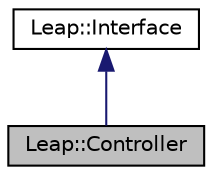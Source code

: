 digraph "Leap::Controller"
{
  edge [fontname="Helvetica",fontsize="10",labelfontname="Helvetica",labelfontsize="10"];
  node [fontname="Helvetica",fontsize="10",shape=record];
  Node2 [label="Leap::Controller",height=0.2,width=0.4,color="black", fillcolor="grey75", style="filled", fontcolor="black"];
  Node3 -> Node2 [dir="back",color="midnightblue",fontsize="10",style="solid"];
  Node3 [label="Leap::Interface",height=0.2,width=0.4,color="black", fillcolor="white", style="filled",URL="$class_leap_1_1_interface.html"];
}
